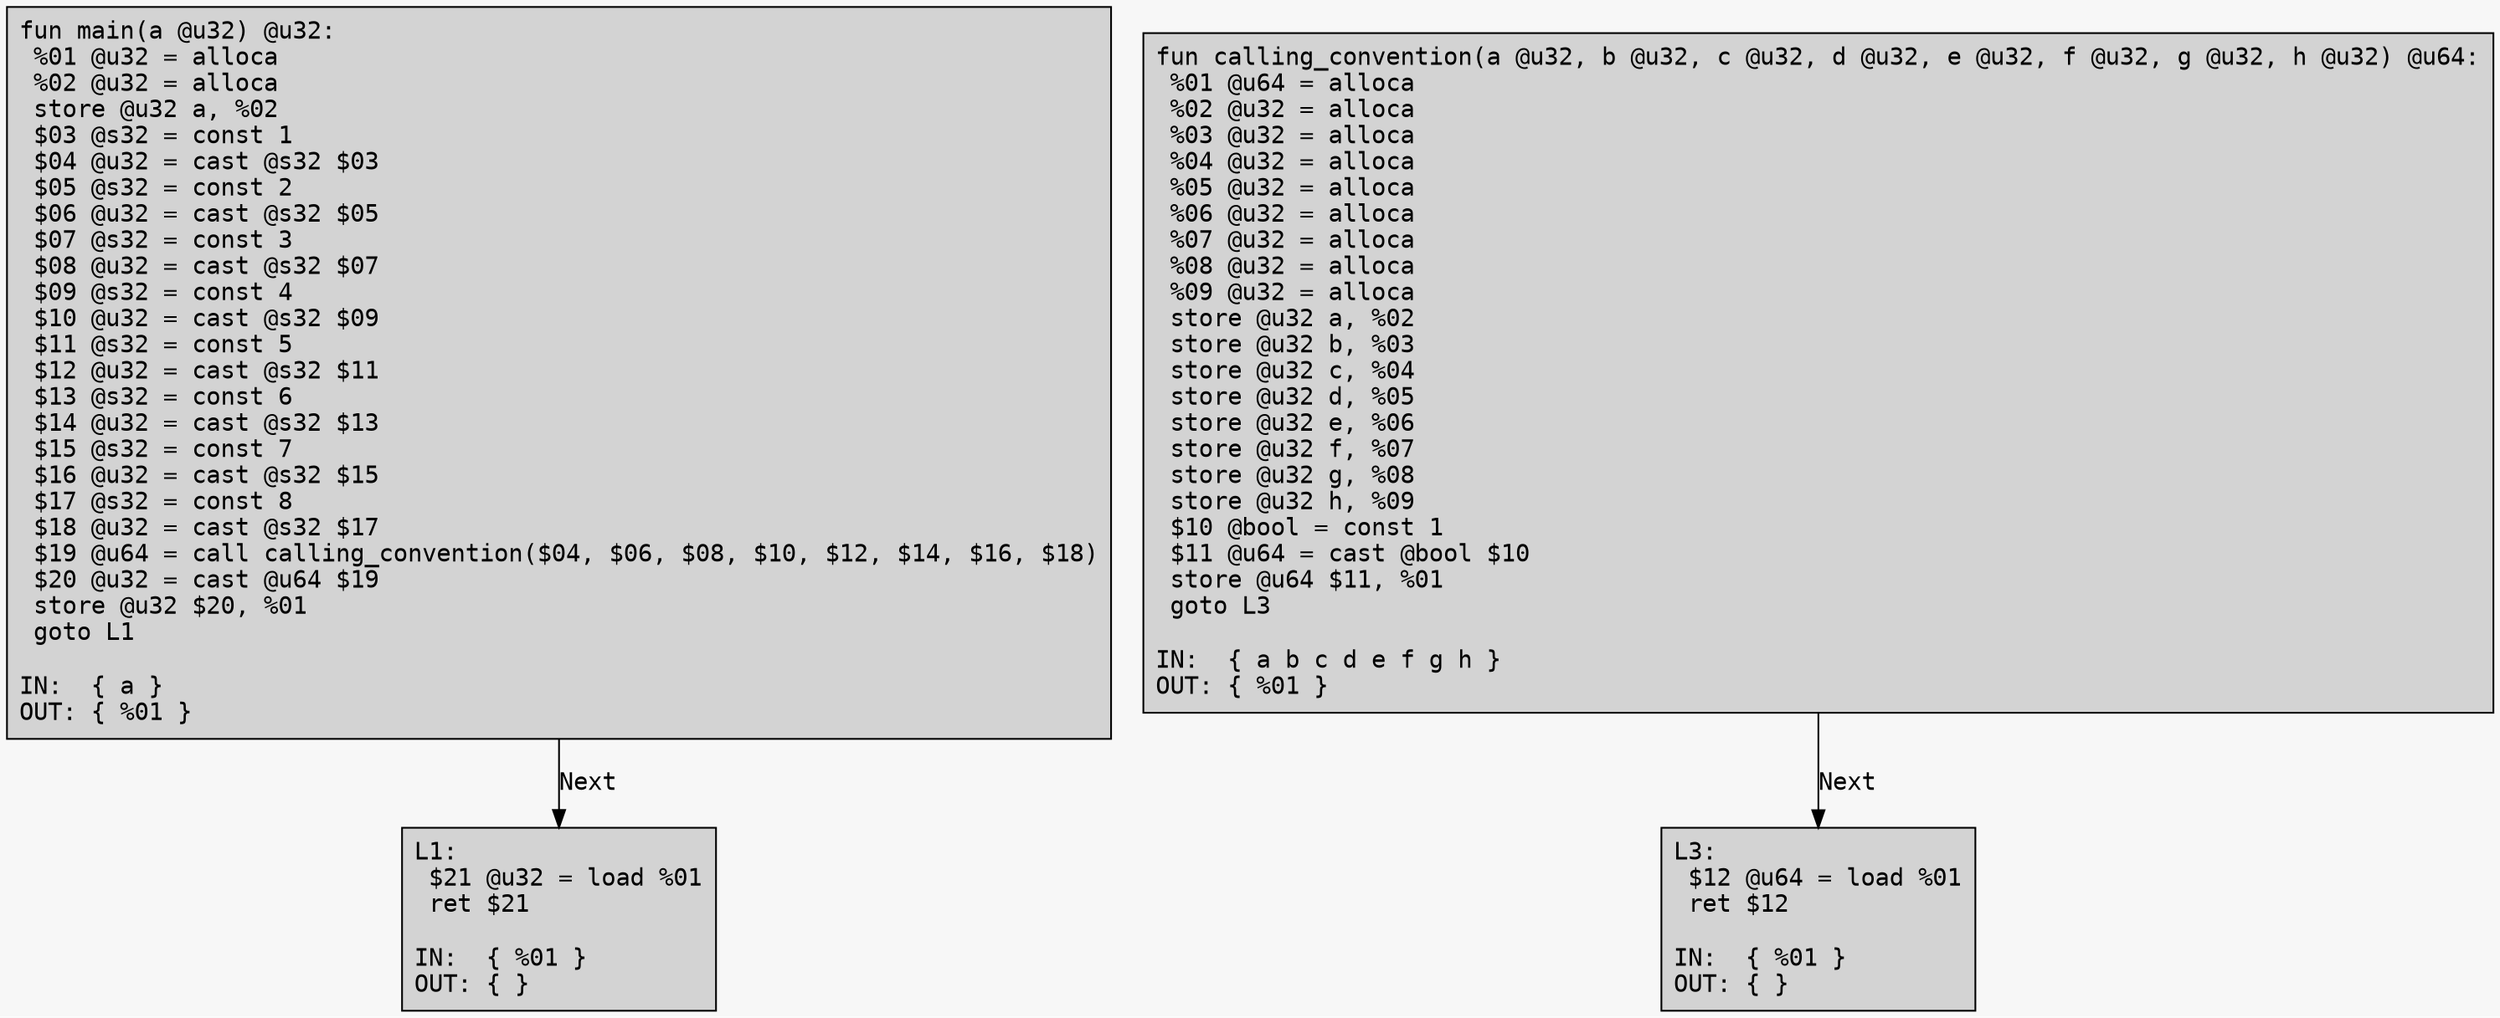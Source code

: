 digraph CFG {
	graph [fontname = "Monospace"];
	node  [fontname = "Monospace", shape=box, style=filled, margin=0.1];
	edge  [fontname = "Monospace"];
	bgcolor = "#f7f7f7";
	splines = false;

	L0 [label="fun main(a @u32) @u32:\l %01 @u32 = alloca\l %02 @u32 = alloca\l store @u32 a, %02\l $03 @s32 = const 1\l $04 @u32 = cast @s32 $03\l $05 @s32 = const 2\l $06 @u32 = cast @s32 $05\l $07 @s32 = const 3\l $08 @u32 = cast @s32 $07\l $09 @s32 = const 4\l $10 @u32 = cast @s32 $09\l $11 @s32 = const 5\l $12 @u32 = cast @s32 $11\l $13 @s32 = const 6\l $14 @u32 = cast @s32 $13\l $15 @s32 = const 7\l $16 @u32 = cast @s32 $15\l $17 @s32 = const 8\l $18 @u32 = cast @s32 $17\l $19 @u64 = call calling_convention($04, $06, $08, $10, $12, $14, $16, $18)\l $20 @u32 = cast @u64 $19\l store @u32 $20, %01\l goto L1\l\lIN:  { a }\lOUT: { %01 }\l"];
	L0 -> L1 [label="Next"];
	L1 [label="L1:\l $21 @u32 = load %01\l ret $21\l\lIN:  { %01 }\lOUT: { }\l"];
	L2 [label="fun calling_convention(a @u32, b @u32, c @u32, d @u32, e @u32, f @u32, g @u32, h @u32) @u64:\l %01 @u64 = alloca\l %02 @u32 = alloca\l %03 @u32 = alloca\l %04 @u32 = alloca\l %05 @u32 = alloca\l %06 @u32 = alloca\l %07 @u32 = alloca\l %08 @u32 = alloca\l %09 @u32 = alloca\l store @u32 a, %02\l store @u32 b, %03\l store @u32 c, %04\l store @u32 d, %05\l store @u32 e, %06\l store @u32 f, %07\l store @u32 g, %08\l store @u32 h, %09\l $10 @bool = const 1\l $11 @u64 = cast @bool $10\l store @u64 $11, %01\l goto L3\l\lIN:  { a b c d e f g h }\lOUT: { %01 }\l"];
	L2 -> L3 [label="Next"];
	L3 [label="L3:\l $12 @u64 = load %01\l ret $12\l\lIN:  { %01 }\lOUT: { }\l"];
}
